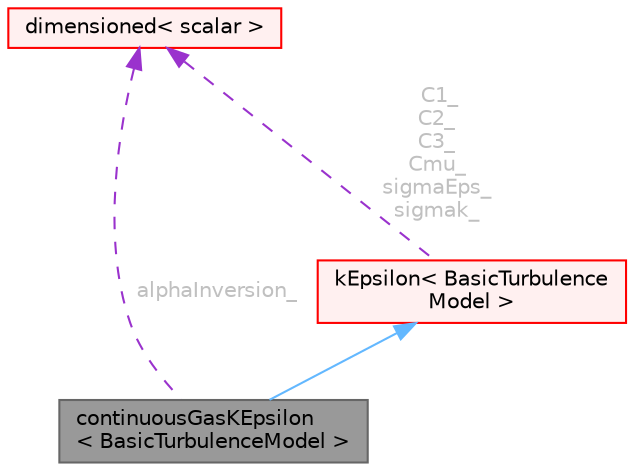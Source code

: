 digraph "continuousGasKEpsilon&lt; BasicTurbulenceModel &gt;"
{
 // LATEX_PDF_SIZE
  bgcolor="transparent";
  edge [fontname=Helvetica,fontsize=10,labelfontname=Helvetica,labelfontsize=10];
  node [fontname=Helvetica,fontsize=10,shape=box,height=0.2,width=0.4];
  Node1 [id="Node000001",label="continuousGasKEpsilon\l\< BasicTurbulenceModel \>",height=0.2,width=0.4,color="gray40", fillcolor="grey60", style="filled", fontcolor="black",tooltip="k-epsilon model for the gas-phase in a two-phase system supporting phase-inversion."];
  Node2 -> Node1 [id="edge1_Node000001_Node000002",dir="back",color="steelblue1",style="solid",tooltip=" "];
  Node2 [id="Node000002",label="kEpsilon\< BasicTurbulence\lModel \>",height=0.2,width=0.4,color="red", fillcolor="#FFF0F0", style="filled",URL="$classFoam_1_1RASModels_1_1kEpsilon.html",tooltip="Standard k-epsilon turbulence model for incompressible and compressible flows including rapid distort..."];
  Node24 -> Node2 [id="edge2_Node000002_Node000024",dir="back",color="darkorchid3",style="dashed",tooltip=" ",label=" C1_\nC2_\nC3_\nCmu_\nsigmaEps_\nsigmak_",fontcolor="grey" ];
  Node24 [id="Node000024",label="dimensioned\< scalar \>",height=0.2,width=0.4,color="red", fillcolor="#FFF0F0", style="filled",URL="$classFoam_1_1dimensioned.html",tooltip=" "];
  Node24 -> Node1 [id="edge3_Node000001_Node000024",dir="back",color="darkorchid3",style="dashed",tooltip=" ",label=" alphaInversion_",fontcolor="grey" ];
}
